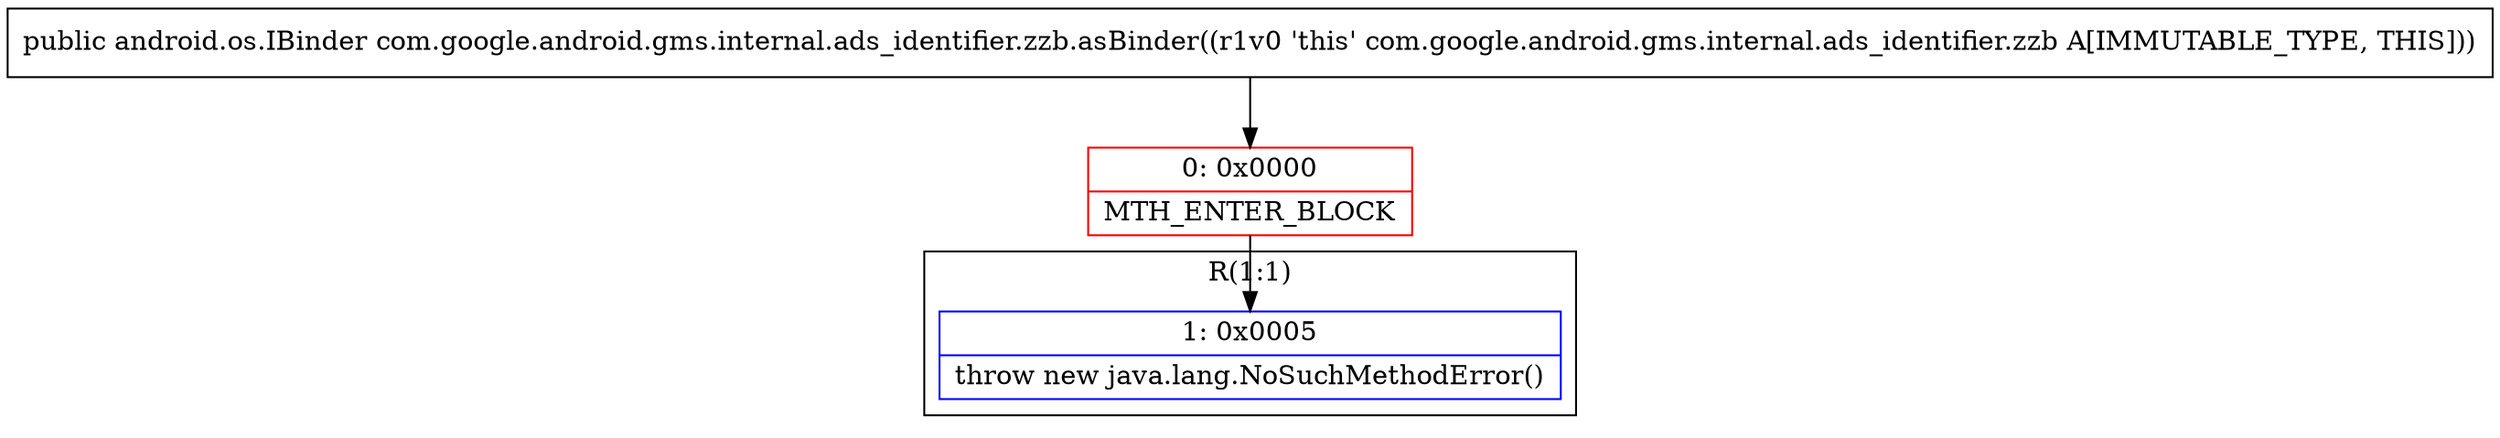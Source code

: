 digraph "CFG forcom.google.android.gms.internal.ads_identifier.zzb.asBinder()Landroid\/os\/IBinder;" {
subgraph cluster_Region_1594809666 {
label = "R(1:1)";
node [shape=record,color=blue];
Node_1 [shape=record,label="{1\:\ 0x0005|throw new java.lang.NoSuchMethodError()\l}"];
}
Node_0 [shape=record,color=red,label="{0\:\ 0x0000|MTH_ENTER_BLOCK\l}"];
MethodNode[shape=record,label="{public android.os.IBinder com.google.android.gms.internal.ads_identifier.zzb.asBinder((r1v0 'this' com.google.android.gms.internal.ads_identifier.zzb A[IMMUTABLE_TYPE, THIS])) }"];
MethodNode -> Node_0;
Node_0 -> Node_1;
}

